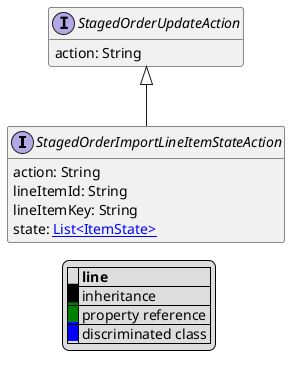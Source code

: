 @startuml

hide empty fields
hide empty methods
legend
|= |= line |
|<back:black>   </back>| inheritance |
|<back:green>   </back>| property reference |
|<back:blue>   </back>| discriminated class |
endlegend
interface StagedOrderImportLineItemStateAction [[StagedOrderImportLineItemStateAction.svg]] extends StagedOrderUpdateAction {
    action: String
    lineItemId: String
    lineItemKey: String
    state: [[ItemState.svg List<ItemState>]]
}
interface StagedOrderUpdateAction [[StagedOrderUpdateAction.svg]]  {
    action: String
}





@enduml
